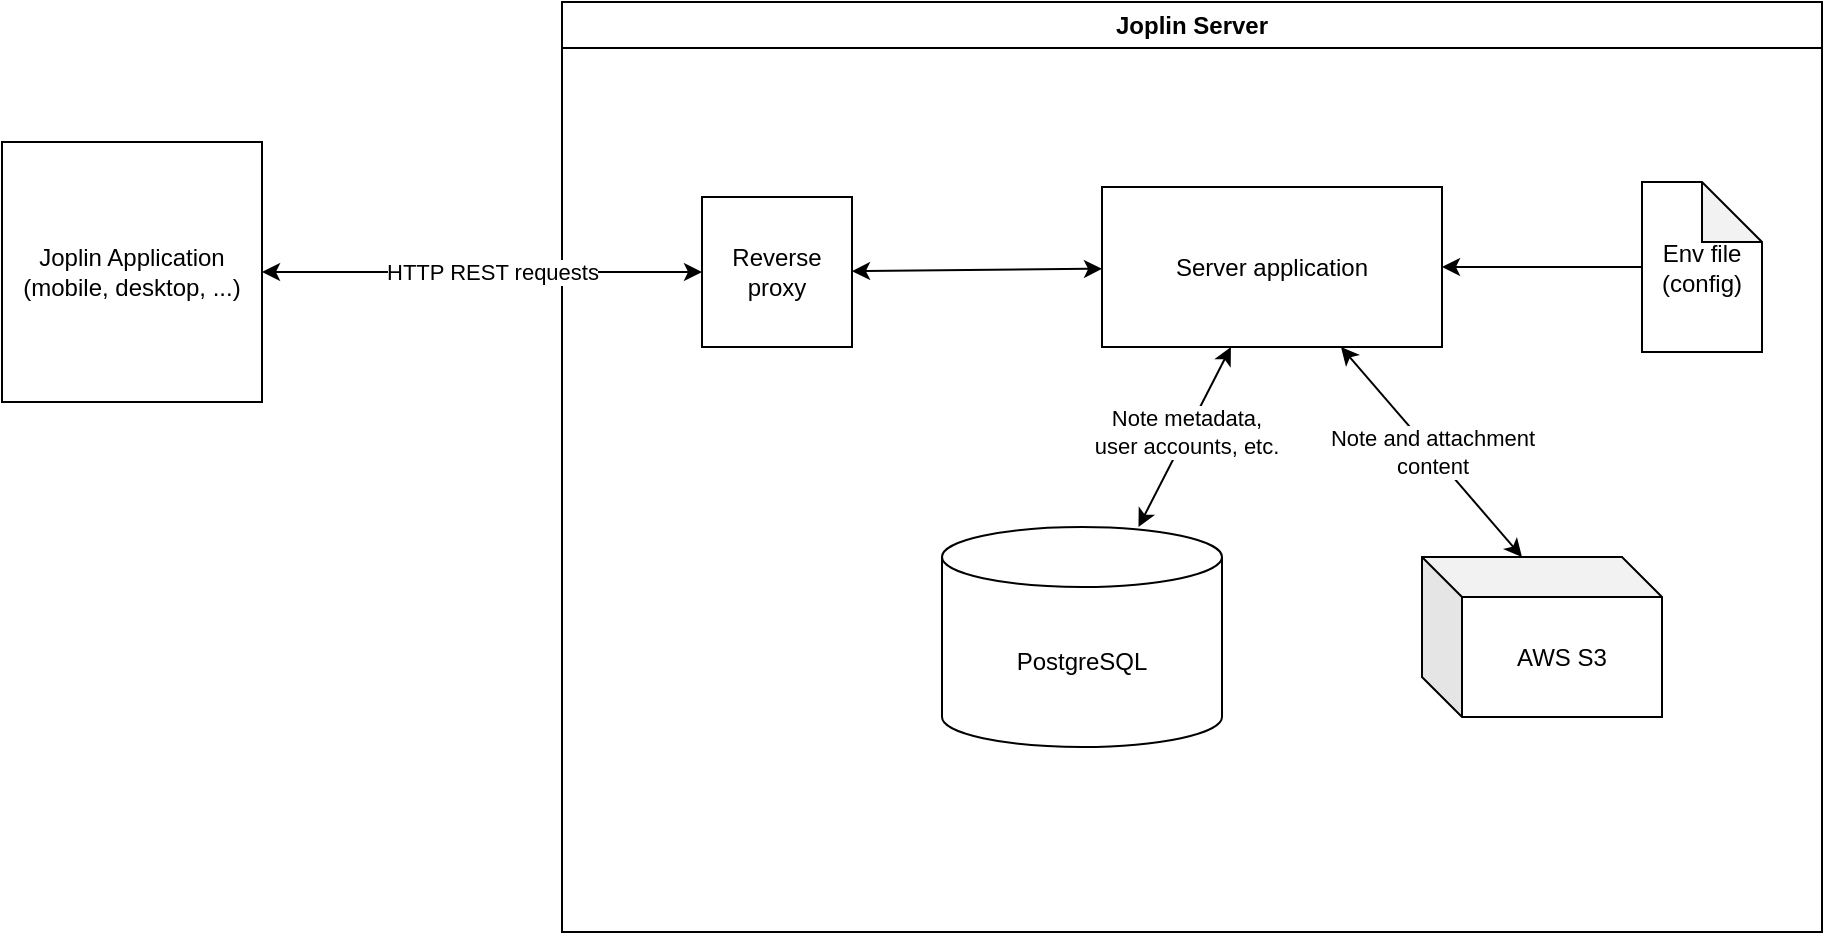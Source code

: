<mxfile version="21.2.1" type="device">
  <diagram name="Page-1" id="5f0bae14-7c28-e335-631c-24af17079c00">
    <mxGraphModel dx="1306" dy="797" grid="1" gridSize="10" guides="1" tooltips="1" connect="1" arrows="1" fold="1" page="1" pageScale="1" pageWidth="1100" pageHeight="850" background="none" math="0" shadow="0">
      <root>
        <mxCell id="0" />
        <mxCell id="1" parent="0" />
        <mxCell id="t8PL5avYcYxuv0YEq-6K-7" value="Joplin Server" style="swimlane;whiteSpace=wrap;html=1;" vertex="1" parent="1">
          <mxGeometry x="320" y="40" width="630" height="465" as="geometry">
            <mxRectangle x="350" y="300" width="120" height="30" as="alternateBounds" />
          </mxGeometry>
        </mxCell>
        <mxCell id="t8PL5avYcYxuv0YEq-6K-2" value="Server application" style="rounded=0;whiteSpace=wrap;html=1;" vertex="1" parent="t8PL5avYcYxuv0YEq-6K-7">
          <mxGeometry x="270" y="92.5" width="170" height="80" as="geometry" />
        </mxCell>
        <mxCell id="t8PL5avYcYxuv0YEq-6K-3" value="PostgreSQL" style="shape=cylinder3;whiteSpace=wrap;html=1;boundedLbl=1;backgroundOutline=1;size=15;" vertex="1" parent="t8PL5avYcYxuv0YEq-6K-7">
          <mxGeometry x="190" y="262.5" width="140" height="110" as="geometry" />
        </mxCell>
        <mxCell id="t8PL5avYcYxuv0YEq-6K-5" value="" style="endArrow=classic;startArrow=classic;html=1;rounded=0;" edge="1" parent="t8PL5avYcYxuv0YEq-6K-7" source="t8PL5avYcYxuv0YEq-6K-3" target="t8PL5avYcYxuv0YEq-6K-2">
          <mxGeometry width="50" height="50" relative="1" as="geometry">
            <mxPoint x="280" y="232.5" as="sourcePoint" />
            <mxPoint x="330" y="182.5" as="targetPoint" />
          </mxGeometry>
        </mxCell>
        <mxCell id="t8PL5avYcYxuv0YEq-6K-11" value="Note metadata,&lt;br&gt;user accounts, etc." style="edgeLabel;html=1;align=center;verticalAlign=middle;resizable=0;points=[];" vertex="1" connectable="0" parent="t8PL5avYcYxuv0YEq-6K-5">
          <mxGeometry x="0.059" y="1" relative="1" as="geometry">
            <mxPoint as="offset" />
          </mxGeometry>
        </mxCell>
        <mxCell id="t8PL5avYcYxuv0YEq-6K-4" value="AWS S3" style="shape=cube;whiteSpace=wrap;html=1;boundedLbl=1;backgroundOutline=1;darkOpacity=0.05;darkOpacity2=0.1;" vertex="1" parent="t8PL5avYcYxuv0YEq-6K-7">
          <mxGeometry x="430" y="277.5" width="120" height="80" as="geometry" />
        </mxCell>
        <mxCell id="t8PL5avYcYxuv0YEq-6K-6" value="Note and attachment&lt;br&gt;content" style="endArrow=classic;startArrow=classic;html=1;rounded=0;exitX=0;exitY=0;exitDx=50;exitDy=0;exitPerimeter=0;" edge="1" parent="t8PL5avYcYxuv0YEq-6K-7" source="t8PL5avYcYxuv0YEq-6K-4" target="t8PL5avYcYxuv0YEq-6K-2">
          <mxGeometry width="50" height="50" relative="1" as="geometry">
            <mxPoint x="390" y="242.5" as="sourcePoint" />
            <mxPoint x="440" y="192.5" as="targetPoint" />
          </mxGeometry>
        </mxCell>
        <mxCell id="t8PL5avYcYxuv0YEq-6K-12" value="Reverse proxy" style="whiteSpace=wrap;html=1;aspect=fixed;" vertex="1" parent="t8PL5avYcYxuv0YEq-6K-7">
          <mxGeometry x="70" y="97.5" width="75" height="75" as="geometry" />
        </mxCell>
        <mxCell id="t8PL5avYcYxuv0YEq-6K-13" value="" style="endArrow=classic;startArrow=classic;html=1;rounded=0;" edge="1" parent="t8PL5avYcYxuv0YEq-6K-7" source="t8PL5avYcYxuv0YEq-6K-12" target="t8PL5avYcYxuv0YEq-6K-2">
          <mxGeometry width="50" height="50" relative="1" as="geometry">
            <mxPoint x="180" y="160" as="sourcePoint" />
            <mxPoint x="230" y="110" as="targetPoint" />
          </mxGeometry>
        </mxCell>
        <mxCell id="t8PL5avYcYxuv0YEq-6K-18" value="" style="edgeStyle=orthogonalEdgeStyle;rounded=0;orthogonalLoop=1;jettySize=auto;html=1;" edge="1" parent="t8PL5avYcYxuv0YEq-6K-7" source="t8PL5avYcYxuv0YEq-6K-14" target="t8PL5avYcYxuv0YEq-6K-2">
          <mxGeometry relative="1" as="geometry" />
        </mxCell>
        <mxCell id="t8PL5avYcYxuv0YEq-6K-14" value="Env file (config)" style="shape=note;whiteSpace=wrap;html=1;backgroundOutline=1;darkOpacity=0.05;" vertex="1" parent="t8PL5avYcYxuv0YEq-6K-7">
          <mxGeometry x="540" y="90" width="60" height="85" as="geometry" />
        </mxCell>
        <mxCell id="t8PL5avYcYxuv0YEq-6K-8" value="Joplin Application (mobile, desktop, ...)" style="whiteSpace=wrap;html=1;aspect=fixed;" vertex="1" parent="1">
          <mxGeometry x="40" y="110" width="130" height="130" as="geometry" />
        </mxCell>
        <mxCell id="t8PL5avYcYxuv0YEq-6K-9" value="" style="endArrow=classic;startArrow=classic;html=1;rounded=0;entryX=0;entryY=0.5;entryDx=0;entryDy=0;" edge="1" parent="1" source="t8PL5avYcYxuv0YEq-6K-8" target="t8PL5avYcYxuv0YEq-6K-12">
          <mxGeometry width="50" height="50" relative="1" as="geometry">
            <mxPoint x="130" y="270" as="sourcePoint" />
            <mxPoint x="310" y="230" as="targetPoint" />
          </mxGeometry>
        </mxCell>
        <mxCell id="t8PL5avYcYxuv0YEq-6K-10" value="HTTP REST requests" style="edgeLabel;html=1;align=center;verticalAlign=middle;resizable=0;points=[];" vertex="1" connectable="0" parent="t8PL5avYcYxuv0YEq-6K-9">
          <mxGeometry x="0.043" relative="1" as="geometry">
            <mxPoint as="offset" />
          </mxGeometry>
        </mxCell>
      </root>
    </mxGraphModel>
  </diagram>
</mxfile>
